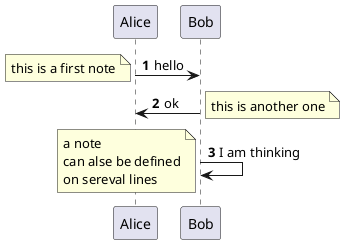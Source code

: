 @startuml
'https://plantuml.com/sequence-diagram

autonumber

Alice -> Bob: hello
note left: this is a first note

Bob->Alice: ok
note right: this is another one

Bob->Bob: I am thinking
note left
a note
can alse be defined
on sereval lines
end note
@enduml